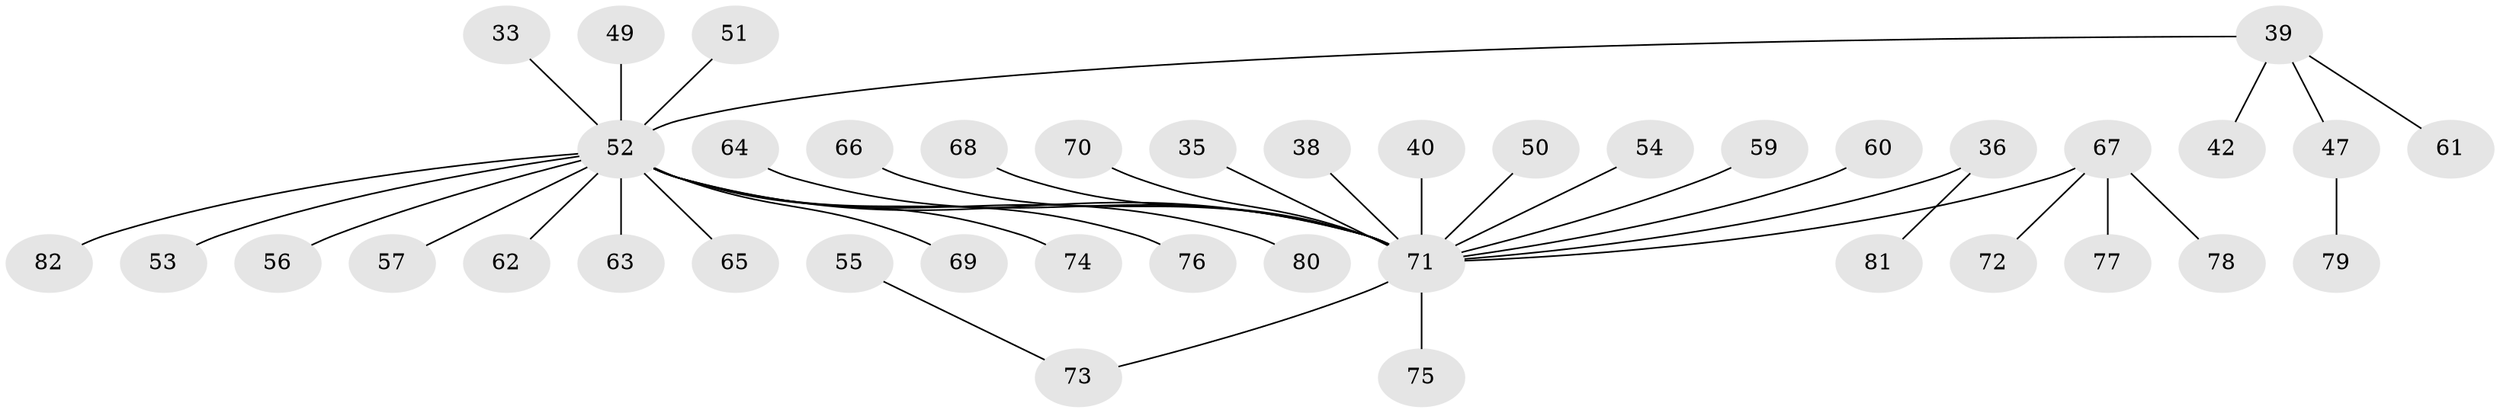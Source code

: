 // original degree distribution, {5: 0.024390243902439025, 3: 0.08536585365853659, 6: 0.012195121951219513, 7: 0.012195121951219513, 2: 0.2073170731707317, 4: 0.12195121951219512, 1: 0.5365853658536586}
// Generated by graph-tools (version 1.1) at 2025/53/03/09/25 04:53:45]
// undirected, 41 vertices, 40 edges
graph export_dot {
graph [start="1"]
  node [color=gray90,style=filled];
  33;
  35;
  36;
  38;
  39;
  40;
  42;
  47;
  49;
  50;
  51;
  52 [super="+41+28+20+44+24"];
  53;
  54;
  55;
  56;
  57;
  59;
  60 [super="+32"];
  61;
  62;
  63;
  64;
  65;
  66;
  67;
  68;
  69;
  70;
  71 [super="+37+7+15+45+48+14+12+23+58+34+26+43+21+22"];
  72;
  73 [super="+27+46"];
  74;
  75;
  76;
  77;
  78;
  79;
  80;
  81;
  82;
  33 -- 52;
  35 -- 71;
  36 -- 81;
  36 -- 71;
  38 -- 71;
  39 -- 42;
  39 -- 47;
  39 -- 61;
  39 -- 52;
  40 -- 71;
  47 -- 79;
  49 -- 52;
  50 -- 71;
  51 -- 52;
  52 -- 53;
  52 -- 65;
  52 -- 71;
  52 -- 74;
  52 -- 56;
  52 -- 62;
  52 -- 80;
  52 -- 82;
  52 -- 57;
  52 -- 69;
  52 -- 76;
  52 -- 63;
  54 -- 71;
  55 -- 73;
  59 -- 71;
  60 -- 71;
  64 -- 71;
  66 -- 71;
  67 -- 72;
  67 -- 77;
  67 -- 78;
  67 -- 71;
  68 -- 71;
  70 -- 71;
  71 -- 75;
  71 -- 73;
}
